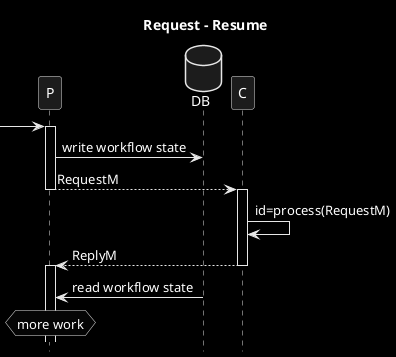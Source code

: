 @startuml
title Request - Resume
hide footbox
skinparam monochrome reverse
database DB order 9
participant C order 10

->P
activate P
P->DB: write workflow state
P-->C: RequestM
deactivate P
activate C
C->C: id=process(RequestM)
C-->P: ReplyM
deactivate C
activate P
P<-DB: read workflow state
hnote over P: more work
@enduml
? how to connect reply with request
? what instance of P receives the ReplyM
? "reply" or "event" from C